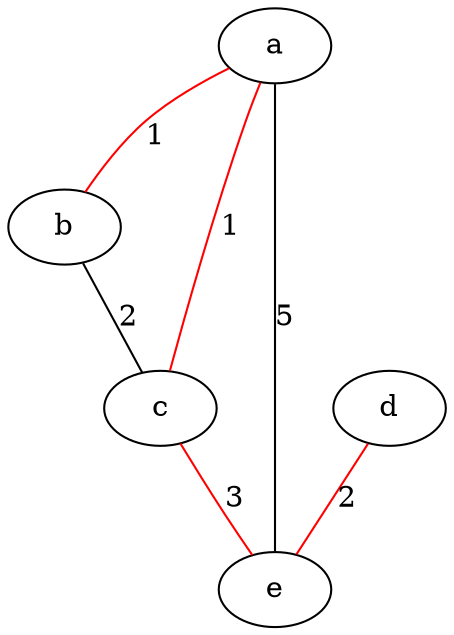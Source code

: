 strict graph "" {
	a	 [style=vertex];
	b	 [style=vertex];
	a -- b	 [color=red,
		label=1,
		style="edge",
		weight=1];
	c	 [style=vertex];
	a -- c	 [color=red,
		label=1,
		style="edge",
		weight=1];
	e	 [style=vertex];
	a -- e	 [color=black,
		label=5,
		style="edge",
		weight=5];
	b -- c	 [color=black,
		label=2,
		style="edge",
		weight=2];
	c -- e	 [color=red,
		label=3,
		style="edge",
		weight=3];
	d	 [style=vertex];
	d -- e	 [color=red,
		label=2,
		style="edge",
		weight=2];
}
